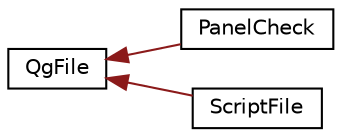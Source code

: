 digraph "Graphical Class Hierarchy"
{
 // LATEX_PDF_SIZE
  edge [fontname="Helvetica",fontsize="10",labelfontname="Helvetica",labelfontsize="10"];
  node [fontname="Helvetica",fontsize="10",shape=record];
  rankdir="LR";
  Node0 [label="QgFile",height=0.2,width=0.4,color="black", fillcolor="white", style="filled",URL="$classQgFile.html",tooltip="Handler with files."];
  Node0 -> Node1 [dir="back",color="firebrick4",fontsize="10",style="solid",fontname="Helvetica"];
  Node1 [label="PanelCheck",height=0.2,width=0.4,color="black", fillcolor="white", style="filled",URL="$classPanelCheck.html",tooltip="Oa panel checker."];
  Node0 -> Node2 [dir="back",color="firebrick4",fontsize="10",style="solid",fontname="Helvetica"];
  Node2 [label="ScriptFile",height=0.2,width=0.4,color="black", fillcolor="white", style="filled",URL="$classScriptFile.html",tooltip=" "];
}
